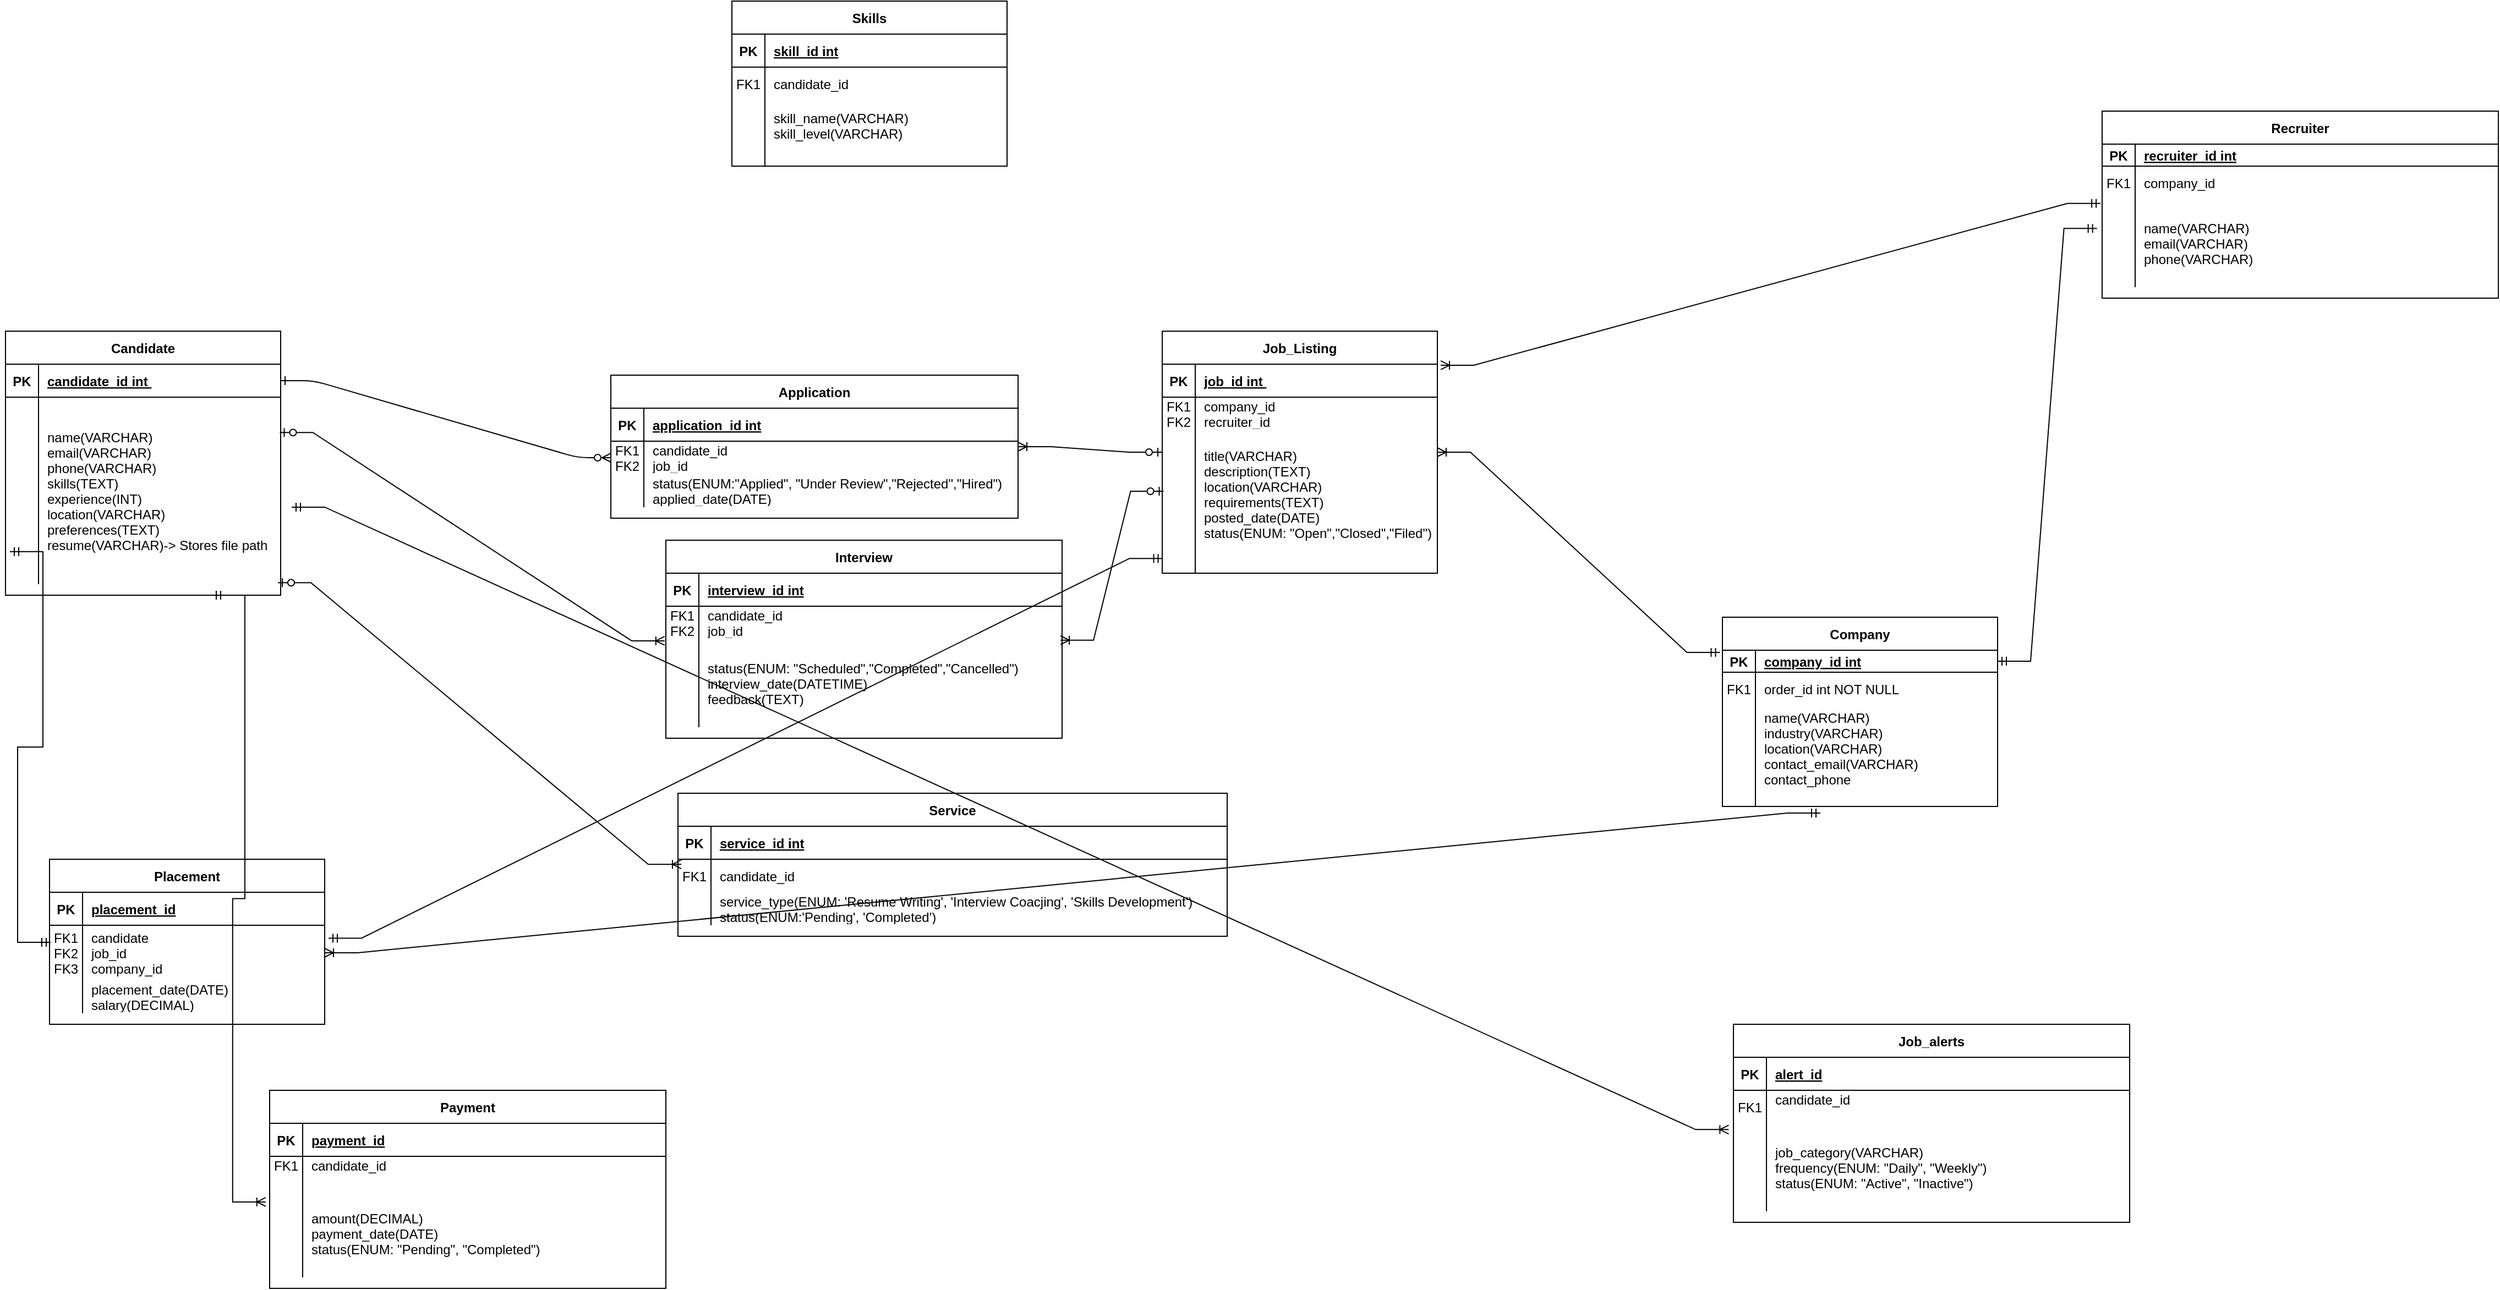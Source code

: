 <mxfile version="26.1.0">
  <diagram id="R2lEEEUBdFMjLlhIrx00" name="Page-1">
    <mxGraphModel dx="2835" dy="1957" grid="1" gridSize="10" guides="1" tooltips="1" connect="1" arrows="1" fold="1" page="1" pageScale="1" pageWidth="850" pageHeight="1100" math="0" shadow="0" extFonts="Permanent Marker^https://fonts.googleapis.com/css?family=Permanent+Marker">
      <root>
        <mxCell id="0" />
        <mxCell id="1" parent="0" />
        <mxCell id="C-vyLk0tnHw3VtMMgP7b-1" value="" style="edgeStyle=entityRelationEdgeStyle;endArrow=ERzeroToMany;startArrow=ERone;endFill=1;startFill=0;" parent="1" source="C-vyLk0tnHw3VtMMgP7b-24" target="C-vyLk0tnHw3VtMMgP7b-6" edge="1">
          <mxGeometry width="100" height="100" relative="1" as="geometry">
            <mxPoint x="340" y="720" as="sourcePoint" />
            <mxPoint x="440" y="620" as="targetPoint" />
          </mxGeometry>
        </mxCell>
        <mxCell id="C-vyLk0tnHw3VtMMgP7b-2" value="Application" style="shape=table;startSize=30;container=1;collapsible=1;childLayout=tableLayout;fixedRows=1;rowLines=0;fontStyle=1;align=center;resizeLast=1;" parent="1" vertex="1">
          <mxGeometry x="410" y="130" width="370" height="130" as="geometry" />
        </mxCell>
        <mxCell id="C-vyLk0tnHw3VtMMgP7b-3" value="" style="shape=partialRectangle;collapsible=0;dropTarget=0;pointerEvents=0;fillColor=none;points=[[0,0.5],[1,0.5]];portConstraint=eastwest;top=0;left=0;right=0;bottom=1;" parent="C-vyLk0tnHw3VtMMgP7b-2" vertex="1">
          <mxGeometry y="30" width="370" height="30" as="geometry" />
        </mxCell>
        <mxCell id="C-vyLk0tnHw3VtMMgP7b-4" value="PK" style="shape=partialRectangle;overflow=hidden;connectable=0;fillColor=none;top=0;left=0;bottom=0;right=0;fontStyle=1;" parent="C-vyLk0tnHw3VtMMgP7b-3" vertex="1">
          <mxGeometry width="30" height="30" as="geometry">
            <mxRectangle width="30" height="30" as="alternateBounds" />
          </mxGeometry>
        </mxCell>
        <mxCell id="C-vyLk0tnHw3VtMMgP7b-5" value="application_id int" style="shape=partialRectangle;overflow=hidden;connectable=0;fillColor=none;top=0;left=0;bottom=0;right=0;align=left;spacingLeft=6;fontStyle=5;" parent="C-vyLk0tnHw3VtMMgP7b-3" vertex="1">
          <mxGeometry x="30" width="340" height="30" as="geometry">
            <mxRectangle width="340" height="30" as="alternateBounds" />
          </mxGeometry>
        </mxCell>
        <mxCell id="C-vyLk0tnHw3VtMMgP7b-6" value="" style="shape=partialRectangle;collapsible=0;dropTarget=0;pointerEvents=0;fillColor=none;points=[[0,0.5],[1,0.5]];portConstraint=eastwest;top=0;left=0;right=0;bottom=0;" parent="C-vyLk0tnHw3VtMMgP7b-2" vertex="1">
          <mxGeometry y="60" width="370" height="30" as="geometry" />
        </mxCell>
        <mxCell id="C-vyLk0tnHw3VtMMgP7b-7" value="FK1&#xa;FK2" style="shape=partialRectangle;overflow=hidden;connectable=0;fillColor=none;top=0;left=0;bottom=0;right=0;" parent="C-vyLk0tnHw3VtMMgP7b-6" vertex="1">
          <mxGeometry width="30" height="30" as="geometry">
            <mxRectangle width="30" height="30" as="alternateBounds" />
          </mxGeometry>
        </mxCell>
        <mxCell id="C-vyLk0tnHw3VtMMgP7b-8" value="candidate_id&#xa;job_id" style="shape=partialRectangle;overflow=hidden;connectable=0;fillColor=none;top=0;left=0;bottom=0;right=0;align=left;spacingLeft=6;" parent="C-vyLk0tnHw3VtMMgP7b-6" vertex="1">
          <mxGeometry x="30" width="340" height="30" as="geometry">
            <mxRectangle width="340" height="30" as="alternateBounds" />
          </mxGeometry>
        </mxCell>
        <mxCell id="C-vyLk0tnHw3VtMMgP7b-9" value="" style="shape=partialRectangle;collapsible=0;dropTarget=0;pointerEvents=0;fillColor=none;points=[[0,0.5],[1,0.5]];portConstraint=eastwest;top=0;left=0;right=0;bottom=0;" parent="C-vyLk0tnHw3VtMMgP7b-2" vertex="1">
          <mxGeometry y="90" width="370" height="30" as="geometry" />
        </mxCell>
        <mxCell id="C-vyLk0tnHw3VtMMgP7b-10" value="" style="shape=partialRectangle;overflow=hidden;connectable=0;fillColor=none;top=0;left=0;bottom=0;right=0;" parent="C-vyLk0tnHw3VtMMgP7b-9" vertex="1">
          <mxGeometry width="30" height="30" as="geometry">
            <mxRectangle width="30" height="30" as="alternateBounds" />
          </mxGeometry>
        </mxCell>
        <mxCell id="C-vyLk0tnHw3VtMMgP7b-11" value="status(ENUM:&quot;Applied&quot;, &quot;Under Review&quot;,&quot;Rejected&quot;,&quot;Hired&quot;)&#xa;applied_date(DATE)" style="shape=partialRectangle;overflow=hidden;connectable=0;fillColor=none;top=0;left=0;bottom=0;right=0;align=left;spacingLeft=6;" parent="C-vyLk0tnHw3VtMMgP7b-9" vertex="1">
          <mxGeometry x="30" width="340" height="30" as="geometry">
            <mxRectangle width="340" height="30" as="alternateBounds" />
          </mxGeometry>
        </mxCell>
        <mxCell id="C-vyLk0tnHw3VtMMgP7b-13" value="Interview" style="shape=table;startSize=30;container=1;collapsible=1;childLayout=tableLayout;fixedRows=1;rowLines=0;fontStyle=1;align=center;resizeLast=1;" parent="1" vertex="1">
          <mxGeometry x="460" y="280" width="360" height="180" as="geometry" />
        </mxCell>
        <mxCell id="C-vyLk0tnHw3VtMMgP7b-14" value="" style="shape=partialRectangle;collapsible=0;dropTarget=0;pointerEvents=0;fillColor=none;points=[[0,0.5],[1,0.5]];portConstraint=eastwest;top=0;left=0;right=0;bottom=1;" parent="C-vyLk0tnHw3VtMMgP7b-13" vertex="1">
          <mxGeometry y="30" width="360" height="30" as="geometry" />
        </mxCell>
        <mxCell id="C-vyLk0tnHw3VtMMgP7b-15" value="PK" style="shape=partialRectangle;overflow=hidden;connectable=0;fillColor=none;top=0;left=0;bottom=0;right=0;fontStyle=1;" parent="C-vyLk0tnHw3VtMMgP7b-14" vertex="1">
          <mxGeometry width="30" height="30" as="geometry">
            <mxRectangle width="30" height="30" as="alternateBounds" />
          </mxGeometry>
        </mxCell>
        <mxCell id="C-vyLk0tnHw3VtMMgP7b-16" value="interview_id int" style="shape=partialRectangle;overflow=hidden;connectable=0;fillColor=none;top=0;left=0;bottom=0;right=0;align=left;spacingLeft=6;fontStyle=5;" parent="C-vyLk0tnHw3VtMMgP7b-14" vertex="1">
          <mxGeometry x="30" width="330" height="30" as="geometry">
            <mxRectangle width="330" height="30" as="alternateBounds" />
          </mxGeometry>
        </mxCell>
        <mxCell id="C-vyLk0tnHw3VtMMgP7b-17" value="" style="shape=partialRectangle;collapsible=0;dropTarget=0;pointerEvents=0;fillColor=none;points=[[0,0.5],[1,0.5]];portConstraint=eastwest;top=0;left=0;right=0;bottom=0;" parent="C-vyLk0tnHw3VtMMgP7b-13" vertex="1">
          <mxGeometry y="60" width="360" height="30" as="geometry" />
        </mxCell>
        <mxCell id="C-vyLk0tnHw3VtMMgP7b-18" value="FK1&#xa;FK2" style="shape=partialRectangle;overflow=hidden;connectable=0;fillColor=none;top=0;left=0;bottom=0;right=0;" parent="C-vyLk0tnHw3VtMMgP7b-17" vertex="1">
          <mxGeometry width="30" height="30" as="geometry">
            <mxRectangle width="30" height="30" as="alternateBounds" />
          </mxGeometry>
        </mxCell>
        <mxCell id="C-vyLk0tnHw3VtMMgP7b-19" value="candidate_id &#xa;job_id" style="shape=partialRectangle;overflow=hidden;connectable=0;fillColor=none;top=0;left=0;bottom=0;right=0;align=left;spacingLeft=6;" parent="C-vyLk0tnHw3VtMMgP7b-17" vertex="1">
          <mxGeometry x="30" width="330" height="30" as="geometry">
            <mxRectangle width="330" height="30" as="alternateBounds" />
          </mxGeometry>
        </mxCell>
        <mxCell id="C-vyLk0tnHw3VtMMgP7b-20" value="" style="shape=partialRectangle;collapsible=0;dropTarget=0;pointerEvents=0;fillColor=none;points=[[0,0.5],[1,0.5]];portConstraint=eastwest;top=0;left=0;right=0;bottom=0;" parent="C-vyLk0tnHw3VtMMgP7b-13" vertex="1">
          <mxGeometry y="90" width="360" height="80" as="geometry" />
        </mxCell>
        <mxCell id="C-vyLk0tnHw3VtMMgP7b-21" value="" style="shape=partialRectangle;overflow=hidden;connectable=0;fillColor=none;top=0;left=0;bottom=0;right=0;" parent="C-vyLk0tnHw3VtMMgP7b-20" vertex="1">
          <mxGeometry width="30" height="80" as="geometry">
            <mxRectangle width="30" height="80" as="alternateBounds" />
          </mxGeometry>
        </mxCell>
        <mxCell id="C-vyLk0tnHw3VtMMgP7b-22" value="status(ENUM: &quot;Scheduled&quot;,&quot;Completed&quot;,&quot;Cancelled&quot;)&#xa;interview_date(DATETIME)&#xa;feedback(TEXT)" style="shape=partialRectangle;overflow=hidden;connectable=0;fillColor=none;top=0;left=0;bottom=0;right=0;align=left;spacingLeft=6;" parent="C-vyLk0tnHw3VtMMgP7b-20" vertex="1">
          <mxGeometry x="30" width="330" height="80" as="geometry">
            <mxRectangle width="330" height="80" as="alternateBounds" />
          </mxGeometry>
        </mxCell>
        <mxCell id="C-vyLk0tnHw3VtMMgP7b-23" value="Candidate" style="shape=table;startSize=30;container=1;collapsible=1;childLayout=tableLayout;fixedRows=1;rowLines=0;fontStyle=1;align=center;resizeLast=1;" parent="1" vertex="1">
          <mxGeometry x="-140" y="90" width="250" height="240" as="geometry" />
        </mxCell>
        <mxCell id="C-vyLk0tnHw3VtMMgP7b-24" value="" style="shape=partialRectangle;collapsible=0;dropTarget=0;pointerEvents=0;fillColor=none;points=[[0,0.5],[1,0.5]];portConstraint=eastwest;top=0;left=0;right=0;bottom=1;" parent="C-vyLk0tnHw3VtMMgP7b-23" vertex="1">
          <mxGeometry y="30" width="250" height="30" as="geometry" />
        </mxCell>
        <mxCell id="C-vyLk0tnHw3VtMMgP7b-25" value="PK" style="shape=partialRectangle;overflow=hidden;connectable=0;fillColor=none;top=0;left=0;bottom=0;right=0;fontStyle=1;" parent="C-vyLk0tnHw3VtMMgP7b-24" vertex="1">
          <mxGeometry width="30" height="30" as="geometry">
            <mxRectangle width="30" height="30" as="alternateBounds" />
          </mxGeometry>
        </mxCell>
        <mxCell id="C-vyLk0tnHw3VtMMgP7b-26" value="candidate_id int " style="shape=partialRectangle;overflow=hidden;connectable=0;fillColor=none;top=0;left=0;bottom=0;right=0;align=left;spacingLeft=6;fontStyle=5;" parent="C-vyLk0tnHw3VtMMgP7b-24" vertex="1">
          <mxGeometry x="30" width="220" height="30" as="geometry">
            <mxRectangle width="220" height="30" as="alternateBounds" />
          </mxGeometry>
        </mxCell>
        <mxCell id="C-vyLk0tnHw3VtMMgP7b-27" value="" style="shape=partialRectangle;collapsible=0;dropTarget=0;pointerEvents=0;fillColor=none;points=[[0,0.5],[1,0.5]];portConstraint=eastwest;top=0;left=0;right=0;bottom=0;" parent="C-vyLk0tnHw3VtMMgP7b-23" vertex="1">
          <mxGeometry y="60" width="250" height="170" as="geometry" />
        </mxCell>
        <mxCell id="C-vyLk0tnHw3VtMMgP7b-28" value="" style="shape=partialRectangle;overflow=hidden;connectable=0;fillColor=none;top=0;left=0;bottom=0;right=0;" parent="C-vyLk0tnHw3VtMMgP7b-27" vertex="1">
          <mxGeometry width="30" height="170" as="geometry">
            <mxRectangle width="30" height="170" as="alternateBounds" />
          </mxGeometry>
        </mxCell>
        <mxCell id="C-vyLk0tnHw3VtMMgP7b-29" value="name(VARCHAR)&#xa;email(VARCHAR)&#xa;phone(VARCHAR)&#xa;skills(TEXT)&#xa;experience(INT)&#xa;location(VARCHAR)&#xa;preferences(TEXT)&#xa;resume(VARCHAR)-&gt; Stores file path" style="shape=partialRectangle;overflow=hidden;connectable=0;fillColor=none;top=0;left=0;bottom=0;right=0;align=left;spacingLeft=6;" parent="C-vyLk0tnHw3VtMMgP7b-27" vertex="1">
          <mxGeometry x="30" width="220" height="170" as="geometry">
            <mxRectangle width="220" height="170" as="alternateBounds" />
          </mxGeometry>
        </mxCell>
        <mxCell id="pcjNR2ZxZ8GuqHbUPMWK-2" value="Service" style="shape=table;startSize=30;container=1;collapsible=1;childLayout=tableLayout;fixedRows=1;rowLines=0;fontStyle=1;align=center;resizeLast=1;" vertex="1" parent="1">
          <mxGeometry x="471" y="510" width="499" height="130" as="geometry" />
        </mxCell>
        <mxCell id="pcjNR2ZxZ8GuqHbUPMWK-3" value="" style="shape=partialRectangle;collapsible=0;dropTarget=0;pointerEvents=0;fillColor=none;points=[[0,0.5],[1,0.5]];portConstraint=eastwest;top=0;left=0;right=0;bottom=1;" vertex="1" parent="pcjNR2ZxZ8GuqHbUPMWK-2">
          <mxGeometry y="30" width="499" height="30" as="geometry" />
        </mxCell>
        <mxCell id="pcjNR2ZxZ8GuqHbUPMWK-4" value="PK" style="shape=partialRectangle;overflow=hidden;connectable=0;fillColor=none;top=0;left=0;bottom=0;right=0;fontStyle=1;" vertex="1" parent="pcjNR2ZxZ8GuqHbUPMWK-3">
          <mxGeometry width="30" height="30" as="geometry">
            <mxRectangle width="30" height="30" as="alternateBounds" />
          </mxGeometry>
        </mxCell>
        <mxCell id="pcjNR2ZxZ8GuqHbUPMWK-5" value="service_id int" style="shape=partialRectangle;overflow=hidden;connectable=0;fillColor=none;top=0;left=0;bottom=0;right=0;align=left;spacingLeft=6;fontStyle=5;" vertex="1" parent="pcjNR2ZxZ8GuqHbUPMWK-3">
          <mxGeometry x="30" width="469" height="30" as="geometry">
            <mxRectangle width="469" height="30" as="alternateBounds" />
          </mxGeometry>
        </mxCell>
        <mxCell id="pcjNR2ZxZ8GuqHbUPMWK-6" value="" style="shape=partialRectangle;collapsible=0;dropTarget=0;pointerEvents=0;fillColor=none;points=[[0,0.5],[1,0.5]];portConstraint=eastwest;top=0;left=0;right=0;bottom=0;" vertex="1" parent="pcjNR2ZxZ8GuqHbUPMWK-2">
          <mxGeometry y="60" width="499" height="30" as="geometry" />
        </mxCell>
        <mxCell id="pcjNR2ZxZ8GuqHbUPMWK-7" value="FK1" style="shape=partialRectangle;overflow=hidden;connectable=0;fillColor=none;top=0;left=0;bottom=0;right=0;" vertex="1" parent="pcjNR2ZxZ8GuqHbUPMWK-6">
          <mxGeometry width="30" height="30" as="geometry">
            <mxRectangle width="30" height="30" as="alternateBounds" />
          </mxGeometry>
        </mxCell>
        <mxCell id="pcjNR2ZxZ8GuqHbUPMWK-8" value="candidate_id" style="shape=partialRectangle;overflow=hidden;connectable=0;fillColor=none;top=0;left=0;bottom=0;right=0;align=left;spacingLeft=6;" vertex="1" parent="pcjNR2ZxZ8GuqHbUPMWK-6">
          <mxGeometry x="30" width="469" height="30" as="geometry">
            <mxRectangle width="469" height="30" as="alternateBounds" />
          </mxGeometry>
        </mxCell>
        <mxCell id="pcjNR2ZxZ8GuqHbUPMWK-9" value="" style="shape=partialRectangle;collapsible=0;dropTarget=0;pointerEvents=0;fillColor=none;points=[[0,0.5],[1,0.5]];portConstraint=eastwest;top=0;left=0;right=0;bottom=0;" vertex="1" parent="pcjNR2ZxZ8GuqHbUPMWK-2">
          <mxGeometry y="90" width="499" height="30" as="geometry" />
        </mxCell>
        <mxCell id="pcjNR2ZxZ8GuqHbUPMWK-10" value="" style="shape=partialRectangle;overflow=hidden;connectable=0;fillColor=none;top=0;left=0;bottom=0;right=0;" vertex="1" parent="pcjNR2ZxZ8GuqHbUPMWK-9">
          <mxGeometry width="30" height="30" as="geometry">
            <mxRectangle width="30" height="30" as="alternateBounds" />
          </mxGeometry>
        </mxCell>
        <mxCell id="pcjNR2ZxZ8GuqHbUPMWK-11" value="service_type(ENUM: &#39;Resume Writing&#39;, &#39;Interview Coacjing&#39;, &#39;Skills Development&#39;)&#xa;status(ENUM:&#39;Pending&#39;, &#39;Completed&#39;)" style="shape=partialRectangle;overflow=hidden;connectable=0;fillColor=none;top=0;left=0;bottom=0;right=0;align=left;spacingLeft=6;" vertex="1" parent="pcjNR2ZxZ8GuqHbUPMWK-9">
          <mxGeometry x="30" width="469" height="30" as="geometry">
            <mxRectangle width="469" height="30" as="alternateBounds" />
          </mxGeometry>
        </mxCell>
        <mxCell id="pcjNR2ZxZ8GuqHbUPMWK-12" value="" style="edgeStyle=entityRelationEdgeStyle;fontSize=12;html=1;endArrow=ERoneToMany;startArrow=ERzeroToOne;rounded=0;exitX=0.997;exitY=0.189;exitDx=0;exitDy=0;exitPerimeter=0;entryX=-0.003;entryY=0.018;entryDx=0;entryDy=0;entryPerimeter=0;" edge="1" parent="1" source="C-vyLk0tnHw3VtMMgP7b-27" target="C-vyLk0tnHw3VtMMgP7b-20">
          <mxGeometry width="100" height="100" relative="1" as="geometry">
            <mxPoint x="110" y="174.88" as="sourcePoint" />
            <mxPoint x="255" y="245.11" as="targetPoint" />
          </mxGeometry>
        </mxCell>
        <mxCell id="pcjNR2ZxZ8GuqHbUPMWK-13" value="" style="edgeStyle=entityRelationEdgeStyle;fontSize=12;html=1;endArrow=ERoneToMany;startArrow=ERzeroToOne;rounded=0;entryX=0.006;entryY=0.153;entryDx=0;entryDy=0;entryPerimeter=0;exitX=0.99;exitY=0.992;exitDx=0;exitDy=0;exitPerimeter=0;" edge="1" parent="1" source="C-vyLk0tnHw3VtMMgP7b-27" target="pcjNR2ZxZ8GuqHbUPMWK-6">
          <mxGeometry width="100" height="100" relative="1" as="geometry">
            <mxPoint x="340" y="330.0" as="sourcePoint" />
            <mxPoint x="172.25" y="536.71" as="targetPoint" />
            <Array as="points">
              <mxPoint x="356.5" y="336.95" />
              <mxPoint x="446.5" y="517.95" />
            </Array>
          </mxGeometry>
        </mxCell>
        <mxCell id="pcjNR2ZxZ8GuqHbUPMWK-14" value="Job_Listing" style="shape=table;startSize=30;container=1;collapsible=1;childLayout=tableLayout;fixedRows=1;rowLines=0;fontStyle=1;align=center;resizeLast=1;" vertex="1" parent="1">
          <mxGeometry x="911" y="90" width="250" height="220" as="geometry" />
        </mxCell>
        <mxCell id="pcjNR2ZxZ8GuqHbUPMWK-15" value="" style="shape=partialRectangle;collapsible=0;dropTarget=0;pointerEvents=0;fillColor=none;points=[[0,0.5],[1,0.5]];portConstraint=eastwest;top=0;left=0;right=0;bottom=1;" vertex="1" parent="pcjNR2ZxZ8GuqHbUPMWK-14">
          <mxGeometry y="30" width="250" height="30" as="geometry" />
        </mxCell>
        <mxCell id="pcjNR2ZxZ8GuqHbUPMWK-16" value="PK" style="shape=partialRectangle;overflow=hidden;connectable=0;fillColor=none;top=0;left=0;bottom=0;right=0;fontStyle=1;" vertex="1" parent="pcjNR2ZxZ8GuqHbUPMWK-15">
          <mxGeometry width="30" height="30" as="geometry">
            <mxRectangle width="30" height="30" as="alternateBounds" />
          </mxGeometry>
        </mxCell>
        <mxCell id="pcjNR2ZxZ8GuqHbUPMWK-17" value="job_id int " style="shape=partialRectangle;overflow=hidden;connectable=0;fillColor=none;top=0;left=0;bottom=0;right=0;align=left;spacingLeft=6;fontStyle=5;" vertex="1" parent="pcjNR2ZxZ8GuqHbUPMWK-15">
          <mxGeometry x="30" width="220" height="30" as="geometry">
            <mxRectangle width="220" height="30" as="alternateBounds" />
          </mxGeometry>
        </mxCell>
        <mxCell id="pcjNR2ZxZ8GuqHbUPMWK-18" value="" style="shape=partialRectangle;collapsible=0;dropTarget=0;pointerEvents=0;fillColor=none;points=[[0,0.5],[1,0.5]];portConstraint=eastwest;top=0;left=0;right=0;bottom=0;" vertex="1" parent="pcjNR2ZxZ8GuqHbUPMWK-14">
          <mxGeometry y="60" width="250" height="30" as="geometry" />
        </mxCell>
        <mxCell id="pcjNR2ZxZ8GuqHbUPMWK-19" value="FK1&#xa;FK2" style="shape=partialRectangle;overflow=hidden;connectable=0;fillColor=none;top=0;left=0;bottom=0;right=0;" vertex="1" parent="pcjNR2ZxZ8GuqHbUPMWK-18">
          <mxGeometry width="30" height="30" as="geometry">
            <mxRectangle width="30" height="30" as="alternateBounds" />
          </mxGeometry>
        </mxCell>
        <mxCell id="pcjNR2ZxZ8GuqHbUPMWK-20" value="company_id&#xa;recruiter_id" style="shape=partialRectangle;overflow=hidden;connectable=0;fillColor=none;top=0;left=0;bottom=0;right=0;align=left;spacingLeft=6;" vertex="1" parent="pcjNR2ZxZ8GuqHbUPMWK-18">
          <mxGeometry x="30" width="220" height="30" as="geometry">
            <mxRectangle width="220" height="30" as="alternateBounds" />
          </mxGeometry>
        </mxCell>
        <mxCell id="pcjNR2ZxZ8GuqHbUPMWK-21" value="" style="shape=partialRectangle;collapsible=0;dropTarget=0;pointerEvents=0;fillColor=none;points=[[0,0.5],[1,0.5]];portConstraint=eastwest;top=0;left=0;right=0;bottom=0;" vertex="1" parent="pcjNR2ZxZ8GuqHbUPMWK-14">
          <mxGeometry y="90" width="250" height="130" as="geometry" />
        </mxCell>
        <mxCell id="pcjNR2ZxZ8GuqHbUPMWK-22" value="" style="shape=partialRectangle;overflow=hidden;connectable=0;fillColor=none;top=0;left=0;bottom=0;right=0;" vertex="1" parent="pcjNR2ZxZ8GuqHbUPMWK-21">
          <mxGeometry width="30" height="130" as="geometry">
            <mxRectangle width="30" height="130" as="alternateBounds" />
          </mxGeometry>
        </mxCell>
        <mxCell id="pcjNR2ZxZ8GuqHbUPMWK-23" value="title(VARCHAR)&#xa;description(TEXT)&#xa;location(VARCHAR)&#xa;requirements(TEXT)&#xa;posted_date(DATE)&#xa;status(ENUM: &quot;Open&quot;,&quot;Closed&quot;,&quot;Filed&quot;)&#xa;" style="shape=partialRectangle;overflow=hidden;connectable=0;fillColor=none;top=0;left=0;bottom=0;right=0;align=left;spacingLeft=6;" vertex="1" parent="pcjNR2ZxZ8GuqHbUPMWK-21">
          <mxGeometry x="30" width="220" height="130" as="geometry">
            <mxRectangle width="220" height="130" as="alternateBounds" />
          </mxGeometry>
        </mxCell>
        <mxCell id="pcjNR2ZxZ8GuqHbUPMWK-24" value="" style="edgeStyle=entityRelationEdgeStyle;fontSize=12;html=1;endArrow=ERoneToMany;startArrow=ERzeroToOne;rounded=0;" edge="1" parent="1" source="pcjNR2ZxZ8GuqHbUPMWK-14" target="C-vyLk0tnHw3VtMMgP7b-2">
          <mxGeometry width="100" height="100" relative="1" as="geometry">
            <mxPoint x="750" y="320" as="sourcePoint" />
            <mxPoint x="850" y="220" as="targetPoint" />
          </mxGeometry>
        </mxCell>
        <mxCell id="pcjNR2ZxZ8GuqHbUPMWK-25" value="Company" style="shape=table;startSize=30;container=1;collapsible=1;childLayout=tableLayout;fixedRows=1;rowLines=0;fontStyle=1;align=center;resizeLast=1;" vertex="1" parent="1">
          <mxGeometry x="1420" y="350" width="250" height="172" as="geometry" />
        </mxCell>
        <mxCell id="pcjNR2ZxZ8GuqHbUPMWK-26" value="" style="shape=partialRectangle;collapsible=0;dropTarget=0;pointerEvents=0;fillColor=none;points=[[0,0.5],[1,0.5]];portConstraint=eastwest;top=0;left=0;right=0;bottom=1;" vertex="1" parent="pcjNR2ZxZ8GuqHbUPMWK-25">
          <mxGeometry y="30" width="250" height="20" as="geometry" />
        </mxCell>
        <mxCell id="pcjNR2ZxZ8GuqHbUPMWK-27" value="PK" style="shape=partialRectangle;overflow=hidden;connectable=0;fillColor=none;top=0;left=0;bottom=0;right=0;fontStyle=1;" vertex="1" parent="pcjNR2ZxZ8GuqHbUPMWK-26">
          <mxGeometry width="30" height="20" as="geometry">
            <mxRectangle width="30" height="20" as="alternateBounds" />
          </mxGeometry>
        </mxCell>
        <mxCell id="pcjNR2ZxZ8GuqHbUPMWK-28" value="company_id int" style="shape=partialRectangle;overflow=hidden;connectable=0;fillColor=none;top=0;left=0;bottom=0;right=0;align=left;spacingLeft=6;fontStyle=5;" vertex="1" parent="pcjNR2ZxZ8GuqHbUPMWK-26">
          <mxGeometry x="30" width="220" height="20" as="geometry">
            <mxRectangle width="220" height="20" as="alternateBounds" />
          </mxGeometry>
        </mxCell>
        <mxCell id="pcjNR2ZxZ8GuqHbUPMWK-29" value="" style="shape=partialRectangle;collapsible=0;dropTarget=0;pointerEvents=0;fillColor=none;points=[[0,0.5],[1,0.5]];portConstraint=eastwest;top=0;left=0;right=0;bottom=0;" vertex="1" parent="pcjNR2ZxZ8GuqHbUPMWK-25">
          <mxGeometry y="50" width="250" height="30" as="geometry" />
        </mxCell>
        <mxCell id="pcjNR2ZxZ8GuqHbUPMWK-30" value="FK1" style="shape=partialRectangle;overflow=hidden;connectable=0;fillColor=none;top=0;left=0;bottom=0;right=0;" vertex="1" parent="pcjNR2ZxZ8GuqHbUPMWK-29">
          <mxGeometry width="30" height="30" as="geometry">
            <mxRectangle width="30" height="30" as="alternateBounds" />
          </mxGeometry>
        </mxCell>
        <mxCell id="pcjNR2ZxZ8GuqHbUPMWK-31" value="order_id int NOT NULL" style="shape=partialRectangle;overflow=hidden;connectable=0;fillColor=none;top=0;left=0;bottom=0;right=0;align=left;spacingLeft=6;" vertex="1" parent="pcjNR2ZxZ8GuqHbUPMWK-29">
          <mxGeometry x="30" width="220" height="30" as="geometry">
            <mxRectangle width="220" height="30" as="alternateBounds" />
          </mxGeometry>
        </mxCell>
        <mxCell id="pcjNR2ZxZ8GuqHbUPMWK-32" value="" style="shape=partialRectangle;collapsible=0;dropTarget=0;pointerEvents=0;fillColor=none;points=[[0,0.5],[1,0.5]];portConstraint=eastwest;top=0;left=0;right=0;bottom=0;" vertex="1" parent="pcjNR2ZxZ8GuqHbUPMWK-25">
          <mxGeometry y="80" width="250" height="92" as="geometry" />
        </mxCell>
        <mxCell id="pcjNR2ZxZ8GuqHbUPMWK-33" value="" style="shape=partialRectangle;overflow=hidden;connectable=0;fillColor=none;top=0;left=0;bottom=0;right=0;" vertex="1" parent="pcjNR2ZxZ8GuqHbUPMWK-32">
          <mxGeometry width="30" height="92" as="geometry">
            <mxRectangle width="30" height="92" as="alternateBounds" />
          </mxGeometry>
        </mxCell>
        <mxCell id="pcjNR2ZxZ8GuqHbUPMWK-34" value="name(VARCHAR)&#xa;industry(VARCHAR)&#xa;location(VARCHAR)&#xa;contact_email(VARCHAR)&#xa;contact_phone&#xa;" style="shape=partialRectangle;overflow=hidden;connectable=0;fillColor=none;top=0;left=0;bottom=0;right=0;align=left;spacingLeft=6;" vertex="1" parent="pcjNR2ZxZ8GuqHbUPMWK-32">
          <mxGeometry x="30" width="220" height="92" as="geometry">
            <mxRectangle width="220" height="92" as="alternateBounds" />
          </mxGeometry>
        </mxCell>
        <mxCell id="pcjNR2ZxZ8GuqHbUPMWK-36" value="" style="edgeStyle=entityRelationEdgeStyle;fontSize=12;html=1;endArrow=ERoneToMany;startArrow=ERmandOne;rounded=0;exitX=-0.009;exitY=0.186;exitDx=0;exitDy=0;exitPerimeter=0;" edge="1" parent="1" source="pcjNR2ZxZ8GuqHbUPMWK-25" target="pcjNR2ZxZ8GuqHbUPMWK-14">
          <mxGeometry width="100" height="100" relative="1" as="geometry">
            <mxPoint x="1150" y="360" as="sourcePoint" />
            <mxPoint x="1250" y="260" as="targetPoint" />
          </mxGeometry>
        </mxCell>
        <mxCell id="pcjNR2ZxZ8GuqHbUPMWK-37" value="" style="edgeStyle=entityRelationEdgeStyle;fontSize=12;html=1;endArrow=ERoneToMany;startArrow=ERzeroToOne;rounded=0;exitX=0.005;exitY=0.427;exitDx=0;exitDy=0;exitPerimeter=0;entryX=0.996;entryY=0.011;entryDx=0;entryDy=0;entryPerimeter=0;" edge="1" parent="1" source="pcjNR2ZxZ8GuqHbUPMWK-21" target="C-vyLk0tnHw3VtMMgP7b-20">
          <mxGeometry width="100" height="100" relative="1" as="geometry">
            <mxPoint x="489" y="510" as="sourcePoint" />
            <mxPoint x="700" y="370" as="targetPoint" />
            <Array as="points">
              <mxPoint x="699" y="425" />
              <mxPoint x="700" y="440" />
              <mxPoint x="630" y="440" />
              <mxPoint x="699" y="415" />
            </Array>
          </mxGeometry>
        </mxCell>
        <mxCell id="pcjNR2ZxZ8GuqHbUPMWK-39" value="Placement" style="shape=table;startSize=30;container=1;collapsible=1;childLayout=tableLayout;fixedRows=1;rowLines=0;fontStyle=1;align=center;resizeLast=1;" vertex="1" parent="1">
          <mxGeometry x="-100" y="570" width="250" height="150" as="geometry" />
        </mxCell>
        <mxCell id="pcjNR2ZxZ8GuqHbUPMWK-40" value="" style="shape=partialRectangle;collapsible=0;dropTarget=0;pointerEvents=0;fillColor=none;points=[[0,0.5],[1,0.5]];portConstraint=eastwest;top=0;left=0;right=0;bottom=1;" vertex="1" parent="pcjNR2ZxZ8GuqHbUPMWK-39">
          <mxGeometry y="30" width="250" height="30" as="geometry" />
        </mxCell>
        <mxCell id="pcjNR2ZxZ8GuqHbUPMWK-41" value="PK" style="shape=partialRectangle;overflow=hidden;connectable=0;fillColor=none;top=0;left=0;bottom=0;right=0;fontStyle=1;" vertex="1" parent="pcjNR2ZxZ8GuqHbUPMWK-40">
          <mxGeometry width="30" height="30" as="geometry">
            <mxRectangle width="30" height="30" as="alternateBounds" />
          </mxGeometry>
        </mxCell>
        <mxCell id="pcjNR2ZxZ8GuqHbUPMWK-42" value="placement_id" style="shape=partialRectangle;overflow=hidden;connectable=0;fillColor=none;top=0;left=0;bottom=0;right=0;align=left;spacingLeft=6;fontStyle=5;" vertex="1" parent="pcjNR2ZxZ8GuqHbUPMWK-40">
          <mxGeometry x="30" width="220" height="30" as="geometry">
            <mxRectangle width="220" height="30" as="alternateBounds" />
          </mxGeometry>
        </mxCell>
        <mxCell id="pcjNR2ZxZ8GuqHbUPMWK-43" value="" style="shape=partialRectangle;collapsible=0;dropTarget=0;pointerEvents=0;fillColor=none;points=[[0,0.5],[1,0.5]];portConstraint=eastwest;top=0;left=0;right=0;bottom=0;" vertex="1" parent="pcjNR2ZxZ8GuqHbUPMWK-39">
          <mxGeometry y="60" width="250" height="50" as="geometry" />
        </mxCell>
        <mxCell id="pcjNR2ZxZ8GuqHbUPMWK-44" value="FK1&#xa;FK2&#xa;FK3" style="shape=partialRectangle;overflow=hidden;connectable=0;fillColor=none;top=0;left=0;bottom=0;right=0;" vertex="1" parent="pcjNR2ZxZ8GuqHbUPMWK-43">
          <mxGeometry width="30" height="50" as="geometry">
            <mxRectangle width="30" height="50" as="alternateBounds" />
          </mxGeometry>
        </mxCell>
        <mxCell id="pcjNR2ZxZ8GuqHbUPMWK-45" value="candidate&#xa;job_id&#xa;company_id" style="shape=partialRectangle;overflow=hidden;connectable=0;fillColor=none;top=0;left=0;bottom=0;right=0;align=left;spacingLeft=6;" vertex="1" parent="pcjNR2ZxZ8GuqHbUPMWK-43">
          <mxGeometry x="30" width="220" height="50" as="geometry">
            <mxRectangle width="220" height="50" as="alternateBounds" />
          </mxGeometry>
        </mxCell>
        <mxCell id="pcjNR2ZxZ8GuqHbUPMWK-46" value="" style="shape=partialRectangle;collapsible=0;dropTarget=0;pointerEvents=0;fillColor=none;points=[[0,0.5],[1,0.5]];portConstraint=eastwest;top=0;left=0;right=0;bottom=0;" vertex="1" parent="pcjNR2ZxZ8GuqHbUPMWK-39">
          <mxGeometry y="110" width="250" height="30" as="geometry" />
        </mxCell>
        <mxCell id="pcjNR2ZxZ8GuqHbUPMWK-47" value="" style="shape=partialRectangle;overflow=hidden;connectable=0;fillColor=none;top=0;left=0;bottom=0;right=0;" vertex="1" parent="pcjNR2ZxZ8GuqHbUPMWK-46">
          <mxGeometry width="30" height="30" as="geometry">
            <mxRectangle width="30" height="30" as="alternateBounds" />
          </mxGeometry>
        </mxCell>
        <mxCell id="pcjNR2ZxZ8GuqHbUPMWK-48" value="placement_date(DATE)&#xa;salary(DECIMAL)" style="shape=partialRectangle;overflow=hidden;connectable=0;fillColor=none;top=0;left=0;bottom=0;right=0;align=left;spacingLeft=6;" vertex="1" parent="pcjNR2ZxZ8GuqHbUPMWK-46">
          <mxGeometry x="30" width="220" height="30" as="geometry">
            <mxRectangle width="220" height="30" as="alternateBounds" />
          </mxGeometry>
        </mxCell>
        <mxCell id="pcjNR2ZxZ8GuqHbUPMWK-60" value="Recruiter" style="shape=table;startSize=30;container=1;collapsible=1;childLayout=tableLayout;fixedRows=1;rowLines=0;fontStyle=1;align=center;resizeLast=1;" vertex="1" parent="1">
          <mxGeometry x="1765" y="-110" width="360" height="170" as="geometry" />
        </mxCell>
        <mxCell id="pcjNR2ZxZ8GuqHbUPMWK-61" value="" style="shape=partialRectangle;collapsible=0;dropTarget=0;pointerEvents=0;fillColor=none;points=[[0,0.5],[1,0.5]];portConstraint=eastwest;top=0;left=0;right=0;bottom=1;" vertex="1" parent="pcjNR2ZxZ8GuqHbUPMWK-60">
          <mxGeometry y="30" width="360" height="20" as="geometry" />
        </mxCell>
        <mxCell id="pcjNR2ZxZ8GuqHbUPMWK-62" value="PK" style="shape=partialRectangle;overflow=hidden;connectable=0;fillColor=none;top=0;left=0;bottom=0;right=0;fontStyle=1;" vertex="1" parent="pcjNR2ZxZ8GuqHbUPMWK-61">
          <mxGeometry width="30" height="20" as="geometry">
            <mxRectangle width="30" height="20" as="alternateBounds" />
          </mxGeometry>
        </mxCell>
        <mxCell id="pcjNR2ZxZ8GuqHbUPMWK-63" value="recruiter_id int" style="shape=partialRectangle;overflow=hidden;connectable=0;fillColor=none;top=0;left=0;bottom=0;right=0;align=left;spacingLeft=6;fontStyle=5;" vertex="1" parent="pcjNR2ZxZ8GuqHbUPMWK-61">
          <mxGeometry x="30" width="330" height="20" as="geometry">
            <mxRectangle width="330" height="20" as="alternateBounds" />
          </mxGeometry>
        </mxCell>
        <mxCell id="pcjNR2ZxZ8GuqHbUPMWK-64" value="" style="shape=partialRectangle;collapsible=0;dropTarget=0;pointerEvents=0;fillColor=none;points=[[0,0.5],[1,0.5]];portConstraint=eastwest;top=0;left=0;right=0;bottom=0;" vertex="1" parent="pcjNR2ZxZ8GuqHbUPMWK-60">
          <mxGeometry y="50" width="360" height="30" as="geometry" />
        </mxCell>
        <mxCell id="pcjNR2ZxZ8GuqHbUPMWK-65" value="FK1" style="shape=partialRectangle;overflow=hidden;connectable=0;fillColor=none;top=0;left=0;bottom=0;right=0;" vertex="1" parent="pcjNR2ZxZ8GuqHbUPMWK-64">
          <mxGeometry width="30" height="30" as="geometry">
            <mxRectangle width="30" height="30" as="alternateBounds" />
          </mxGeometry>
        </mxCell>
        <mxCell id="pcjNR2ZxZ8GuqHbUPMWK-66" value="company_id" style="shape=partialRectangle;overflow=hidden;connectable=0;fillColor=none;top=0;left=0;bottom=0;right=0;align=left;spacingLeft=6;" vertex="1" parent="pcjNR2ZxZ8GuqHbUPMWK-64">
          <mxGeometry x="30" width="330" height="30" as="geometry">
            <mxRectangle width="330" height="30" as="alternateBounds" />
          </mxGeometry>
        </mxCell>
        <mxCell id="pcjNR2ZxZ8GuqHbUPMWK-67" value="" style="shape=partialRectangle;collapsible=0;dropTarget=0;pointerEvents=0;fillColor=none;points=[[0,0.5],[1,0.5]];portConstraint=eastwest;top=0;left=0;right=0;bottom=0;" vertex="1" parent="pcjNR2ZxZ8GuqHbUPMWK-60">
          <mxGeometry y="80" width="360" height="80" as="geometry" />
        </mxCell>
        <mxCell id="pcjNR2ZxZ8GuqHbUPMWK-68" value="" style="shape=partialRectangle;overflow=hidden;connectable=0;fillColor=none;top=0;left=0;bottom=0;right=0;" vertex="1" parent="pcjNR2ZxZ8GuqHbUPMWK-67">
          <mxGeometry width="30" height="80" as="geometry">
            <mxRectangle width="30" height="80" as="alternateBounds" />
          </mxGeometry>
        </mxCell>
        <mxCell id="pcjNR2ZxZ8GuqHbUPMWK-69" value="name(VARCHAR)&#xa;email(VARCHAR)&#xa;phone(VARCHAR)" style="shape=partialRectangle;overflow=hidden;connectable=0;fillColor=none;top=0;left=0;bottom=0;right=0;align=left;spacingLeft=6;" vertex="1" parent="pcjNR2ZxZ8GuqHbUPMWK-67">
          <mxGeometry x="30" width="330" height="80" as="geometry">
            <mxRectangle width="330" height="80" as="alternateBounds" />
          </mxGeometry>
        </mxCell>
        <mxCell id="pcjNR2ZxZ8GuqHbUPMWK-70" value="" style="edgeStyle=entityRelationEdgeStyle;fontSize=12;html=1;endArrow=ERmandOne;startArrow=ERmandOne;rounded=0;entryX=-0.013;entryY=0.333;entryDx=0;entryDy=0;entryPerimeter=0;exitX=1;exitY=0.5;exitDx=0;exitDy=0;" edge="1" parent="1" source="pcjNR2ZxZ8GuqHbUPMWK-26" target="pcjNR2ZxZ8GuqHbUPMWK-67">
          <mxGeometry width="100" height="100" relative="1" as="geometry">
            <mxPoint x="840" y="-140" as="sourcePoint" />
            <mxPoint x="940" y="-240" as="targetPoint" />
            <Array as="points">
              <mxPoint x="1230" y="90" />
              <mxPoint x="1000" y="-70" />
            </Array>
          </mxGeometry>
        </mxCell>
        <mxCell id="pcjNR2ZxZ8GuqHbUPMWK-71" value="" style="edgeStyle=entityRelationEdgeStyle;fontSize=12;html=1;endArrow=ERmandOne;startArrow=ERmandOne;rounded=0;entryX=0.016;entryY=0.826;entryDx=0;entryDy=0;entryPerimeter=0;exitX=0.004;exitY=0.31;exitDx=0;exitDy=0;exitPerimeter=0;" edge="1" parent="1" source="pcjNR2ZxZ8GuqHbUPMWK-43" target="C-vyLk0tnHw3VtMMgP7b-27">
          <mxGeometry width="100" height="100" relative="1" as="geometry">
            <mxPoint x="120" y="460" as="sourcePoint" />
            <mxPoint x="220" y="360" as="targetPoint" />
          </mxGeometry>
        </mxCell>
        <mxCell id="pcjNR2ZxZ8GuqHbUPMWK-72" value="" style="edgeStyle=entityRelationEdgeStyle;fontSize=12;html=1;endArrow=ERmandOne;startArrow=ERmandOne;rounded=0;exitX=1.014;exitY=0.234;exitDx=0;exitDy=0;exitPerimeter=0;entryX=0.001;entryY=0.897;entryDx=0;entryDy=0;entryPerimeter=0;" edge="1" parent="1" source="pcjNR2ZxZ8GuqHbUPMWK-43" target="pcjNR2ZxZ8GuqHbUPMWK-21">
          <mxGeometry width="100" height="100" relative="1" as="geometry">
            <mxPoint x="170" y="520" as="sourcePoint" />
            <mxPoint x="270" y="420" as="targetPoint" />
            <Array as="points">
              <mxPoint x="220" y="600" />
            </Array>
          </mxGeometry>
        </mxCell>
        <mxCell id="pcjNR2ZxZ8GuqHbUPMWK-73" value="" style="edgeStyle=entityRelationEdgeStyle;fontSize=12;html=1;endArrow=ERoneToMany;startArrow=ERmandOne;rounded=0;exitX=0.356;exitY=1.065;exitDx=0;exitDy=0;exitPerimeter=0;" edge="1" parent="1" source="pcjNR2ZxZ8GuqHbUPMWK-32" target="pcjNR2ZxZ8GuqHbUPMWK-43">
          <mxGeometry width="100" height="100" relative="1" as="geometry">
            <mxPoint x="890" y="755" as="sourcePoint" />
            <mxPoint x="320" y="670" as="targetPoint" />
          </mxGeometry>
        </mxCell>
        <mxCell id="pcjNR2ZxZ8GuqHbUPMWK-74" value="" style="edgeStyle=entityRelationEdgeStyle;fontSize=12;html=1;endArrow=ERoneToMany;startArrow=ERmandOne;rounded=0;exitX=-0.004;exitY=0.048;exitDx=0;exitDy=0;exitPerimeter=0;entryX=1.012;entryY=0.033;entryDx=0;entryDy=0;entryPerimeter=0;" edge="1" parent="1" source="pcjNR2ZxZ8GuqHbUPMWK-67" target="pcjNR2ZxZ8GuqHbUPMWK-15">
          <mxGeometry width="100" height="100" relative="1" as="geometry">
            <mxPoint x="1490" y="110" as="sourcePoint" />
            <mxPoint x="1590" y="10" as="targetPoint" />
          </mxGeometry>
        </mxCell>
        <mxCell id="pcjNR2ZxZ8GuqHbUPMWK-75" value="Job_alerts" style="shape=table;startSize=30;container=1;collapsible=1;childLayout=tableLayout;fixedRows=1;rowLines=0;fontStyle=1;align=center;resizeLast=1;" vertex="1" parent="1">
          <mxGeometry x="1430" y="720" width="360" height="180" as="geometry" />
        </mxCell>
        <mxCell id="pcjNR2ZxZ8GuqHbUPMWK-76" value="" style="shape=partialRectangle;collapsible=0;dropTarget=0;pointerEvents=0;fillColor=none;points=[[0,0.5],[1,0.5]];portConstraint=eastwest;top=0;left=0;right=0;bottom=1;" vertex="1" parent="pcjNR2ZxZ8GuqHbUPMWK-75">
          <mxGeometry y="30" width="360" height="30" as="geometry" />
        </mxCell>
        <mxCell id="pcjNR2ZxZ8GuqHbUPMWK-77" value="PK" style="shape=partialRectangle;overflow=hidden;connectable=0;fillColor=none;top=0;left=0;bottom=0;right=0;fontStyle=1;" vertex="1" parent="pcjNR2ZxZ8GuqHbUPMWK-76">
          <mxGeometry width="30" height="30" as="geometry">
            <mxRectangle width="30" height="30" as="alternateBounds" />
          </mxGeometry>
        </mxCell>
        <mxCell id="pcjNR2ZxZ8GuqHbUPMWK-78" value="alert_id" style="shape=partialRectangle;overflow=hidden;connectable=0;fillColor=none;top=0;left=0;bottom=0;right=0;align=left;spacingLeft=6;fontStyle=5;" vertex="1" parent="pcjNR2ZxZ8GuqHbUPMWK-76">
          <mxGeometry x="30" width="330" height="30" as="geometry">
            <mxRectangle width="330" height="30" as="alternateBounds" />
          </mxGeometry>
        </mxCell>
        <mxCell id="pcjNR2ZxZ8GuqHbUPMWK-79" value="" style="shape=partialRectangle;collapsible=0;dropTarget=0;pointerEvents=0;fillColor=none;points=[[0,0.5],[1,0.5]];portConstraint=eastwest;top=0;left=0;right=0;bottom=0;" vertex="1" parent="pcjNR2ZxZ8GuqHbUPMWK-75">
          <mxGeometry y="60" width="360" height="30" as="geometry" />
        </mxCell>
        <mxCell id="pcjNR2ZxZ8GuqHbUPMWK-80" value="FK1" style="shape=partialRectangle;overflow=hidden;connectable=0;fillColor=none;top=0;left=0;bottom=0;right=0;" vertex="1" parent="pcjNR2ZxZ8GuqHbUPMWK-79">
          <mxGeometry width="30" height="30" as="geometry">
            <mxRectangle width="30" height="30" as="alternateBounds" />
          </mxGeometry>
        </mxCell>
        <mxCell id="pcjNR2ZxZ8GuqHbUPMWK-81" value="candidate_id &#xa;" style="shape=partialRectangle;overflow=hidden;connectable=0;fillColor=none;top=0;left=0;bottom=0;right=0;align=left;spacingLeft=6;" vertex="1" parent="pcjNR2ZxZ8GuqHbUPMWK-79">
          <mxGeometry x="30" width="330" height="30" as="geometry">
            <mxRectangle width="330" height="30" as="alternateBounds" />
          </mxGeometry>
        </mxCell>
        <mxCell id="pcjNR2ZxZ8GuqHbUPMWK-82" value="" style="shape=partialRectangle;collapsible=0;dropTarget=0;pointerEvents=0;fillColor=none;points=[[0,0.5],[1,0.5]];portConstraint=eastwest;top=0;left=0;right=0;bottom=0;" vertex="1" parent="pcjNR2ZxZ8GuqHbUPMWK-75">
          <mxGeometry y="90" width="360" height="80" as="geometry" />
        </mxCell>
        <mxCell id="pcjNR2ZxZ8GuqHbUPMWK-83" value="" style="shape=partialRectangle;overflow=hidden;connectable=0;fillColor=none;top=0;left=0;bottom=0;right=0;" vertex="1" parent="pcjNR2ZxZ8GuqHbUPMWK-82">
          <mxGeometry width="30" height="80" as="geometry">
            <mxRectangle width="30" height="80" as="alternateBounds" />
          </mxGeometry>
        </mxCell>
        <mxCell id="pcjNR2ZxZ8GuqHbUPMWK-84" value="job_category(VARCHAR)&#xa;frequency(ENUM: &quot;Daily&quot;, &quot;Weekly&quot;)&#xa;status(ENUM: &quot;Active&quot;, &quot;Inactive&quot;)" style="shape=partialRectangle;overflow=hidden;connectable=0;fillColor=none;top=0;left=0;bottom=0;right=0;align=left;spacingLeft=6;" vertex="1" parent="pcjNR2ZxZ8GuqHbUPMWK-82">
          <mxGeometry x="30" width="330" height="80" as="geometry">
            <mxRectangle width="330" height="80" as="alternateBounds" />
          </mxGeometry>
        </mxCell>
        <mxCell id="pcjNR2ZxZ8GuqHbUPMWK-85" value="" style="edgeStyle=entityRelationEdgeStyle;fontSize=12;html=1;endArrow=ERoneToMany;startArrow=ERmandOne;rounded=0;exitX=1.04;exitY=0.588;exitDx=0;exitDy=0;exitPerimeter=0;entryX=-0.012;entryY=0.071;entryDx=0;entryDy=0;entryPerimeter=0;" edge="1" parent="1" source="C-vyLk0tnHw3VtMMgP7b-27" target="pcjNR2ZxZ8GuqHbUPMWK-82">
          <mxGeometry width="100" height="100" relative="1" as="geometry">
            <mxPoint x="340" y="710" as="sourcePoint" />
            <mxPoint x="1290" y="660" as="targetPoint" />
          </mxGeometry>
        </mxCell>
        <mxCell id="pcjNR2ZxZ8GuqHbUPMWK-87" value="Payment" style="shape=table;startSize=30;container=1;collapsible=1;childLayout=tableLayout;fixedRows=1;rowLines=0;fontStyle=1;align=center;resizeLast=1;" vertex="1" parent="1">
          <mxGeometry x="100" y="780" width="360" height="180" as="geometry" />
        </mxCell>
        <mxCell id="pcjNR2ZxZ8GuqHbUPMWK-88" value="" style="shape=partialRectangle;collapsible=0;dropTarget=0;pointerEvents=0;fillColor=none;points=[[0,0.5],[1,0.5]];portConstraint=eastwest;top=0;left=0;right=0;bottom=1;" vertex="1" parent="pcjNR2ZxZ8GuqHbUPMWK-87">
          <mxGeometry y="30" width="360" height="30" as="geometry" />
        </mxCell>
        <mxCell id="pcjNR2ZxZ8GuqHbUPMWK-89" value="PK" style="shape=partialRectangle;overflow=hidden;connectable=0;fillColor=none;top=0;left=0;bottom=0;right=0;fontStyle=1;" vertex="1" parent="pcjNR2ZxZ8GuqHbUPMWK-88">
          <mxGeometry width="30" height="30" as="geometry">
            <mxRectangle width="30" height="30" as="alternateBounds" />
          </mxGeometry>
        </mxCell>
        <mxCell id="pcjNR2ZxZ8GuqHbUPMWK-90" value="payment_id" style="shape=partialRectangle;overflow=hidden;connectable=0;fillColor=none;top=0;left=0;bottom=0;right=0;align=left;spacingLeft=6;fontStyle=5;" vertex="1" parent="pcjNR2ZxZ8GuqHbUPMWK-88">
          <mxGeometry x="30" width="330" height="30" as="geometry">
            <mxRectangle width="330" height="30" as="alternateBounds" />
          </mxGeometry>
        </mxCell>
        <mxCell id="pcjNR2ZxZ8GuqHbUPMWK-91" value="" style="shape=partialRectangle;collapsible=0;dropTarget=0;pointerEvents=0;fillColor=none;points=[[0,0.5],[1,0.5]];portConstraint=eastwest;top=0;left=0;right=0;bottom=0;" vertex="1" parent="pcjNR2ZxZ8GuqHbUPMWK-87">
          <mxGeometry y="60" width="360" height="30" as="geometry" />
        </mxCell>
        <mxCell id="pcjNR2ZxZ8GuqHbUPMWK-92" value="FK1&#xa;" style="shape=partialRectangle;overflow=hidden;connectable=0;fillColor=none;top=0;left=0;bottom=0;right=0;" vertex="1" parent="pcjNR2ZxZ8GuqHbUPMWK-91">
          <mxGeometry width="30" height="30" as="geometry">
            <mxRectangle width="30" height="30" as="alternateBounds" />
          </mxGeometry>
        </mxCell>
        <mxCell id="pcjNR2ZxZ8GuqHbUPMWK-93" value="candidate_id &#xa;" style="shape=partialRectangle;overflow=hidden;connectable=0;fillColor=none;top=0;left=0;bottom=0;right=0;align=left;spacingLeft=6;" vertex="1" parent="pcjNR2ZxZ8GuqHbUPMWK-91">
          <mxGeometry x="30" width="330" height="30" as="geometry">
            <mxRectangle width="330" height="30" as="alternateBounds" />
          </mxGeometry>
        </mxCell>
        <mxCell id="pcjNR2ZxZ8GuqHbUPMWK-94" value="" style="shape=partialRectangle;collapsible=0;dropTarget=0;pointerEvents=0;fillColor=none;points=[[0,0.5],[1,0.5]];portConstraint=eastwest;top=0;left=0;right=0;bottom=0;" vertex="1" parent="pcjNR2ZxZ8GuqHbUPMWK-87">
          <mxGeometry y="90" width="360" height="80" as="geometry" />
        </mxCell>
        <mxCell id="pcjNR2ZxZ8GuqHbUPMWK-95" value="" style="shape=partialRectangle;overflow=hidden;connectable=0;fillColor=none;top=0;left=0;bottom=0;right=0;" vertex="1" parent="pcjNR2ZxZ8GuqHbUPMWK-94">
          <mxGeometry width="30" height="80" as="geometry">
            <mxRectangle width="30" height="80" as="alternateBounds" />
          </mxGeometry>
        </mxCell>
        <mxCell id="pcjNR2ZxZ8GuqHbUPMWK-96" value="amount(DECIMAL)&#xa;payment_date(DATE)&#xa;status(ENUM: &quot;Pending&quot;, &quot;Completed&quot;)" style="shape=partialRectangle;overflow=hidden;connectable=0;fillColor=none;top=0;left=0;bottom=0;right=0;align=left;spacingLeft=6;" vertex="1" parent="pcjNR2ZxZ8GuqHbUPMWK-94">
          <mxGeometry x="30" width="330" height="80" as="geometry">
            <mxRectangle width="330" height="80" as="alternateBounds" />
          </mxGeometry>
        </mxCell>
        <mxCell id="pcjNR2ZxZ8GuqHbUPMWK-97" value="" style="edgeStyle=entityRelationEdgeStyle;fontSize=12;html=1;endArrow=ERoneToMany;startArrow=ERmandOne;rounded=0;entryX=-0.01;entryY=0.143;entryDx=0;entryDy=0;entryPerimeter=0;exitX=0.75;exitY=1;exitDx=0;exitDy=0;" edge="1" parent="1" source="C-vyLk0tnHw3VtMMgP7b-23" target="pcjNR2ZxZ8GuqHbUPMWK-94">
          <mxGeometry width="100" height="100" relative="1" as="geometry">
            <mxPoint x="60" y="320" as="sourcePoint" />
            <mxPoint x="130" y="470" as="targetPoint" />
          </mxGeometry>
        </mxCell>
        <mxCell id="pcjNR2ZxZ8GuqHbUPMWK-99" value="Skills" style="shape=table;startSize=30;container=1;collapsible=1;childLayout=tableLayout;fixedRows=1;rowLines=0;fontStyle=1;align=center;resizeLast=1;" vertex="1" parent="1">
          <mxGeometry x="520" y="-210" width="250" height="150" as="geometry" />
        </mxCell>
        <mxCell id="pcjNR2ZxZ8GuqHbUPMWK-100" value="" style="shape=partialRectangle;collapsible=0;dropTarget=0;pointerEvents=0;fillColor=none;points=[[0,0.5],[1,0.5]];portConstraint=eastwest;top=0;left=0;right=0;bottom=1;" vertex="1" parent="pcjNR2ZxZ8GuqHbUPMWK-99">
          <mxGeometry y="30" width="250" height="30" as="geometry" />
        </mxCell>
        <mxCell id="pcjNR2ZxZ8GuqHbUPMWK-101" value="PK" style="shape=partialRectangle;overflow=hidden;connectable=0;fillColor=none;top=0;left=0;bottom=0;right=0;fontStyle=1;" vertex="1" parent="pcjNR2ZxZ8GuqHbUPMWK-100">
          <mxGeometry width="30" height="30" as="geometry">
            <mxRectangle width="30" height="30" as="alternateBounds" />
          </mxGeometry>
        </mxCell>
        <mxCell id="pcjNR2ZxZ8GuqHbUPMWK-102" value="skill_id int " style="shape=partialRectangle;overflow=hidden;connectable=0;fillColor=none;top=0;left=0;bottom=0;right=0;align=left;spacingLeft=6;fontStyle=5;" vertex="1" parent="pcjNR2ZxZ8GuqHbUPMWK-100">
          <mxGeometry x="30" width="220" height="30" as="geometry">
            <mxRectangle width="220" height="30" as="alternateBounds" />
          </mxGeometry>
        </mxCell>
        <mxCell id="pcjNR2ZxZ8GuqHbUPMWK-103" value="" style="shape=partialRectangle;collapsible=0;dropTarget=0;pointerEvents=0;fillColor=none;points=[[0,0.5],[1,0.5]];portConstraint=eastwest;top=0;left=0;right=0;bottom=0;" vertex="1" parent="pcjNR2ZxZ8GuqHbUPMWK-99">
          <mxGeometry y="60" width="250" height="30" as="geometry" />
        </mxCell>
        <mxCell id="pcjNR2ZxZ8GuqHbUPMWK-104" value="FK1" style="shape=partialRectangle;overflow=hidden;connectable=0;fillColor=none;top=0;left=0;bottom=0;right=0;" vertex="1" parent="pcjNR2ZxZ8GuqHbUPMWK-103">
          <mxGeometry width="30" height="30" as="geometry">
            <mxRectangle width="30" height="30" as="alternateBounds" />
          </mxGeometry>
        </mxCell>
        <mxCell id="pcjNR2ZxZ8GuqHbUPMWK-105" value="candidate_id" style="shape=partialRectangle;overflow=hidden;connectable=0;fillColor=none;top=0;left=0;bottom=0;right=0;align=left;spacingLeft=6;" vertex="1" parent="pcjNR2ZxZ8GuqHbUPMWK-103">
          <mxGeometry x="30" width="220" height="30" as="geometry">
            <mxRectangle width="220" height="30" as="alternateBounds" />
          </mxGeometry>
        </mxCell>
        <mxCell id="pcjNR2ZxZ8GuqHbUPMWK-106" value="" style="shape=partialRectangle;collapsible=0;dropTarget=0;pointerEvents=0;fillColor=none;points=[[0,0.5],[1,0.5]];portConstraint=eastwest;top=0;left=0;right=0;bottom=0;" vertex="1" parent="pcjNR2ZxZ8GuqHbUPMWK-99">
          <mxGeometry y="90" width="250" height="60" as="geometry" />
        </mxCell>
        <mxCell id="pcjNR2ZxZ8GuqHbUPMWK-107" value="" style="shape=partialRectangle;overflow=hidden;connectable=0;fillColor=none;top=0;left=0;bottom=0;right=0;" vertex="1" parent="pcjNR2ZxZ8GuqHbUPMWK-106">
          <mxGeometry width="30" height="60" as="geometry">
            <mxRectangle width="30" height="60" as="alternateBounds" />
          </mxGeometry>
        </mxCell>
        <mxCell id="pcjNR2ZxZ8GuqHbUPMWK-108" value="skill_name(VARCHAR)&#xa;skill_level(VARCHAR)&#xa;" style="shape=partialRectangle;overflow=hidden;connectable=0;fillColor=none;top=0;left=0;bottom=0;right=0;align=left;spacingLeft=6;" vertex="1" parent="pcjNR2ZxZ8GuqHbUPMWK-106">
          <mxGeometry x="30" width="220" height="60" as="geometry">
            <mxRectangle width="220" height="60" as="alternateBounds" />
          </mxGeometry>
        </mxCell>
      </root>
    </mxGraphModel>
  </diagram>
</mxfile>
